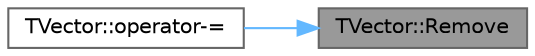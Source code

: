 digraph "TVector::Remove"
{
 // LATEX_PDF_SIZE
  bgcolor="transparent";
  edge [fontname=Helvetica,fontsize=10,labelfontname=Helvetica,labelfontsize=10];
  node [fontname=Helvetica,fontsize=10,shape=box,height=0.2,width=0.4];
  rankdir="RL";
  Node1 [id="Node000001",label="TVector::Remove",height=0.2,width=0.4,color="gray40", fillcolor="grey60", style="filled", fontcolor="black",tooltip="Remove todas as ocorrências de um dado elemento."];
  Node1 -> Node2 [id="edge1_Node000001_Node000002",dir="back",color="steelblue1",style="solid",tooltip=" "];
  Node2 [id="Node000002",label="TVector::operator-=",height=0.2,width=0.4,color="grey40", fillcolor="white", style="filled",URL="$classTVector.html#a8178d74f03d81a76c1eebe8e9400d507",tooltip=" "];
}
